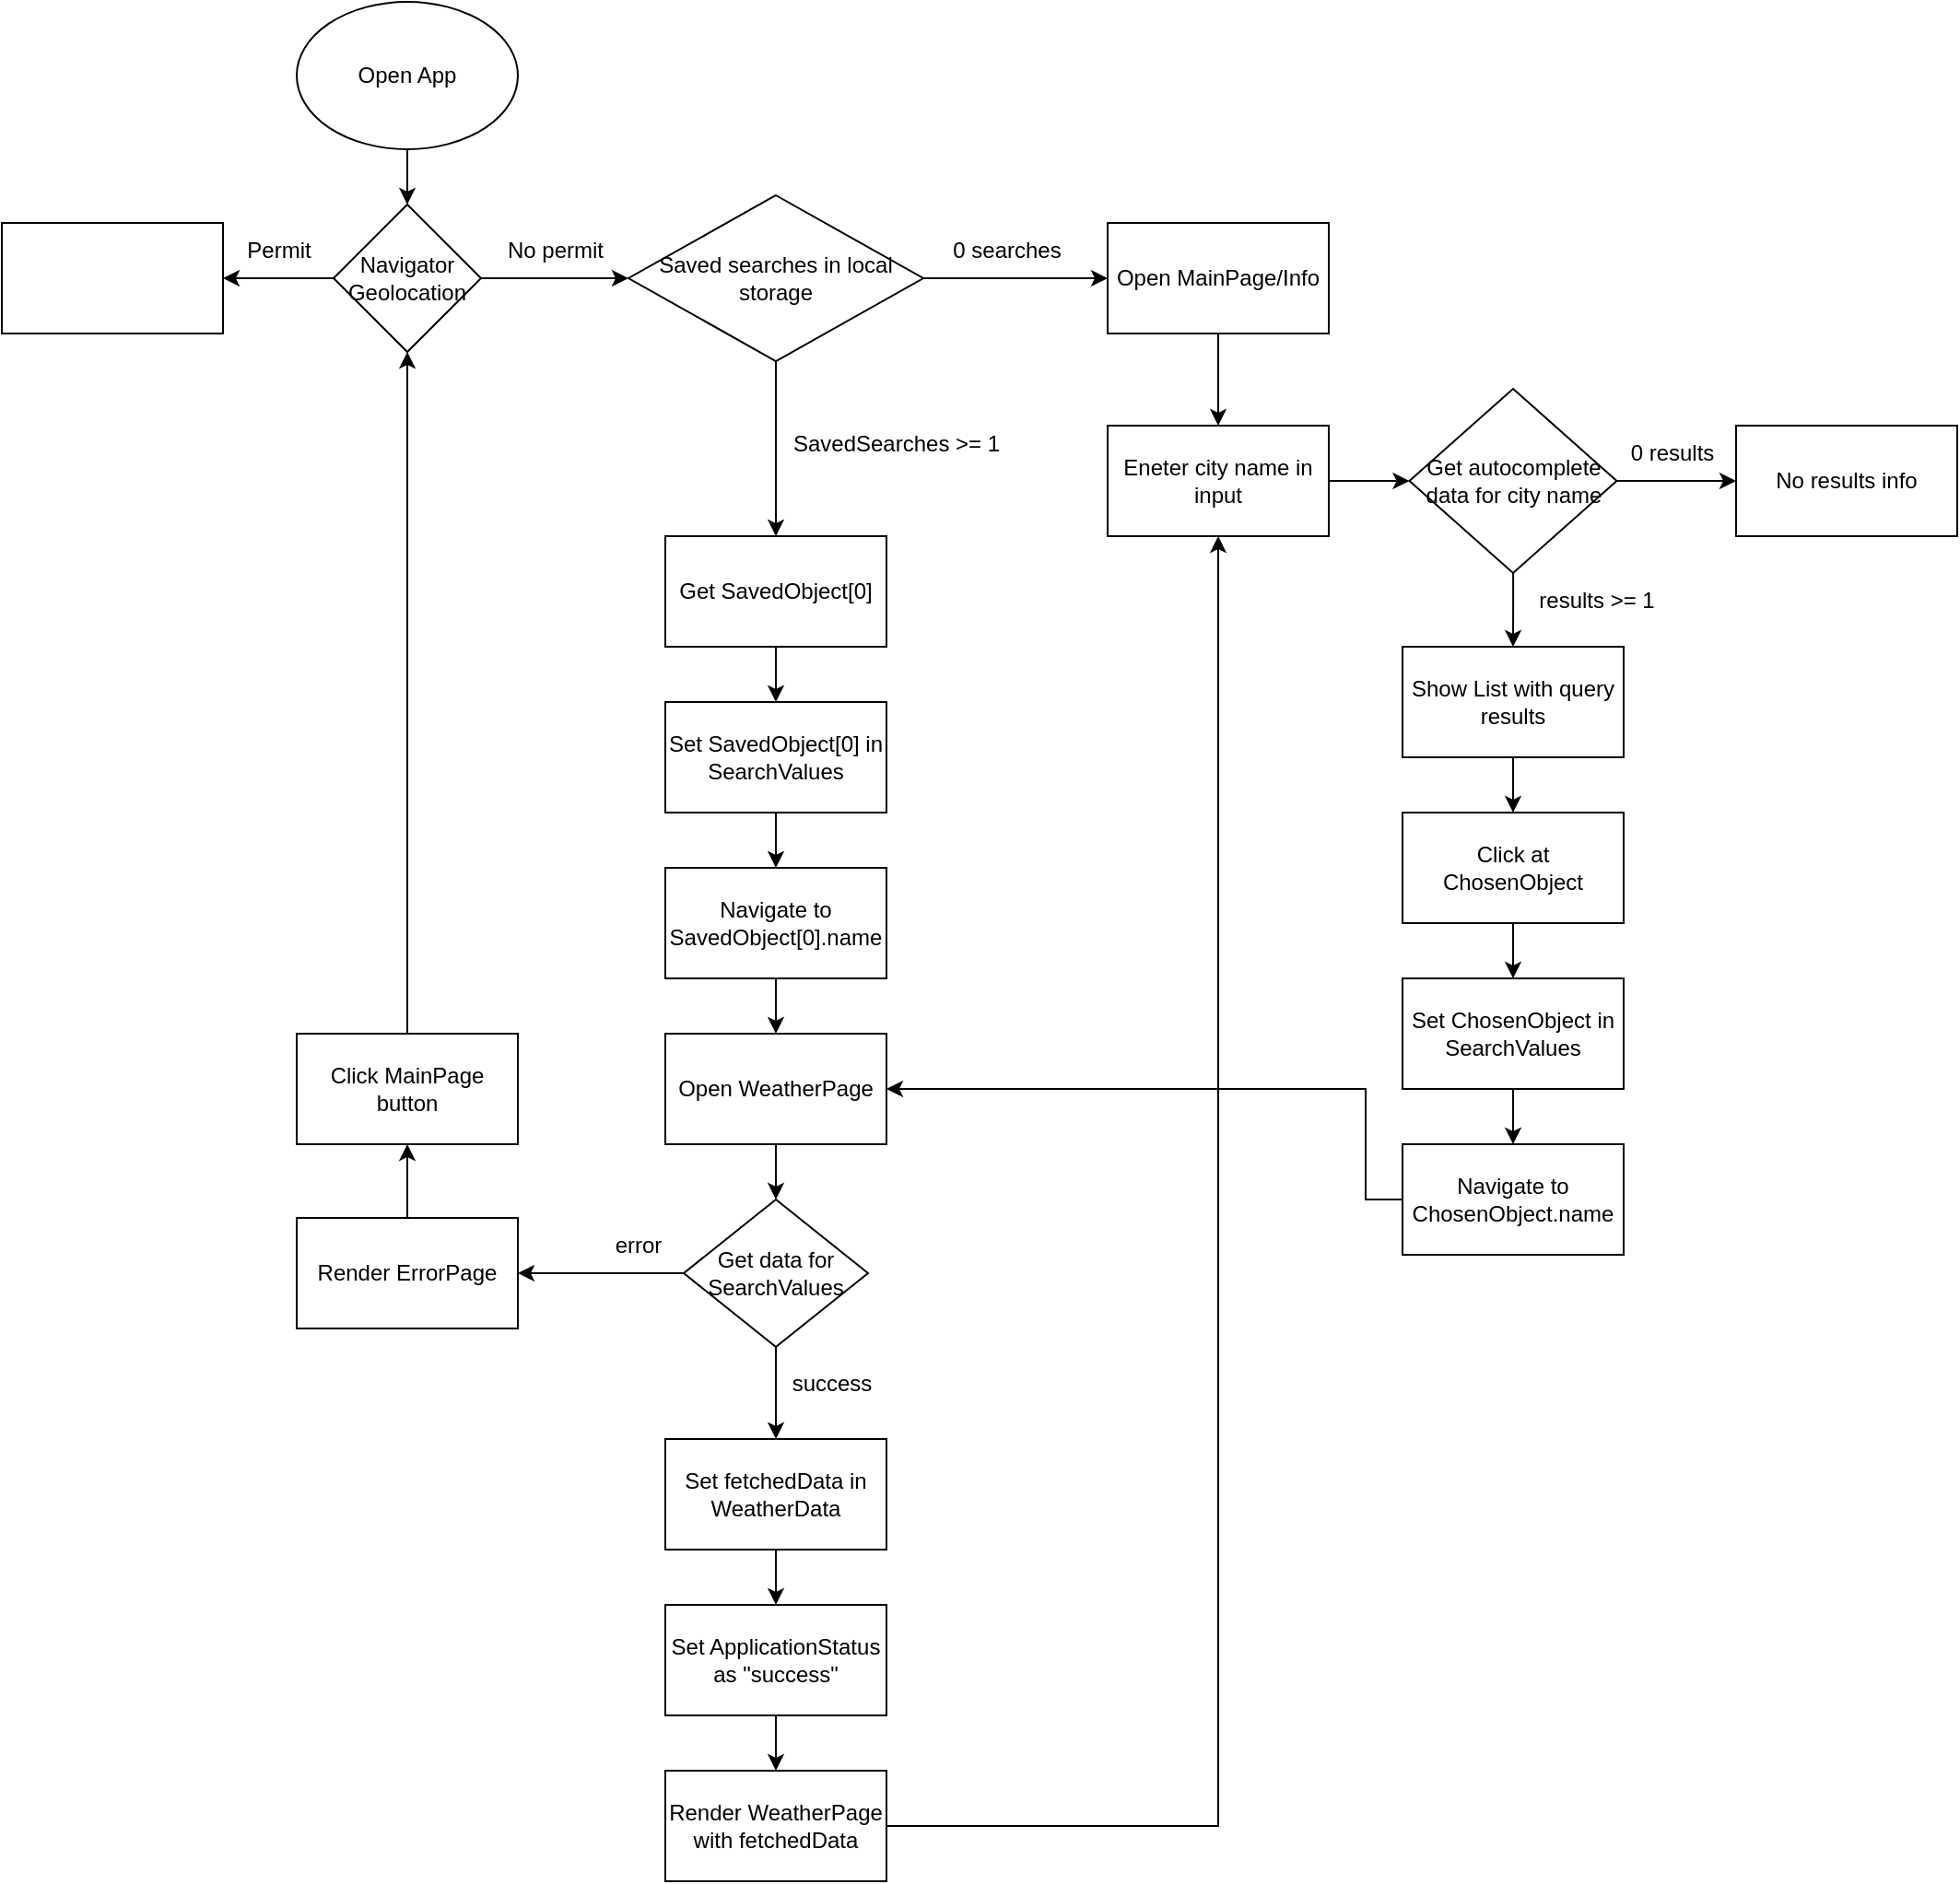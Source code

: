 <mxfile version="20.7.2" type="github">
  <diagram id="t09i1lyWzZOKw9617J_v" name="Strona-1">
    <mxGraphModel dx="1687" dy="904" grid="1" gridSize="10" guides="1" tooltips="1" connect="1" arrows="1" fold="1" page="1" pageScale="1" pageWidth="827" pageHeight="1169" math="0" shadow="0">
      <root>
        <mxCell id="0" />
        <mxCell id="1" parent="0" />
        <mxCell id="d-TcZHFdSOKXG9sZjkgB-14" value="" style="edgeStyle=orthogonalEdgeStyle;rounded=0;orthogonalLoop=1;jettySize=auto;html=1;" edge="1" parent="1" source="d-TcZHFdSOKXG9sZjkgB-10" target="d-TcZHFdSOKXG9sZjkgB-13">
          <mxGeometry relative="1" as="geometry" />
        </mxCell>
        <mxCell id="d-TcZHFdSOKXG9sZjkgB-10" value="Open App" style="ellipse;whiteSpace=wrap;html=1;" vertex="1" parent="1">
          <mxGeometry x="340" y="10" width="120" height="80" as="geometry" />
        </mxCell>
        <mxCell id="d-TcZHFdSOKXG9sZjkgB-23" value="" style="edgeStyle=orthogonalEdgeStyle;rounded=0;orthogonalLoop=1;jettySize=auto;html=1;" edge="1" parent="1" source="d-TcZHFdSOKXG9sZjkgB-13" target="d-TcZHFdSOKXG9sZjkgB-22">
          <mxGeometry relative="1" as="geometry" />
        </mxCell>
        <mxCell id="d-TcZHFdSOKXG9sZjkgB-25" value="" style="edgeStyle=orthogonalEdgeStyle;rounded=0;orthogonalLoop=1;jettySize=auto;html=1;" edge="1" parent="1" source="d-TcZHFdSOKXG9sZjkgB-13" target="d-TcZHFdSOKXG9sZjkgB-24">
          <mxGeometry relative="1" as="geometry" />
        </mxCell>
        <mxCell id="d-TcZHFdSOKXG9sZjkgB-13" value="Navigator Geolocation" style="rhombus;whiteSpace=wrap;html=1;" vertex="1" parent="1">
          <mxGeometry x="360" y="120" width="80" height="80" as="geometry" />
        </mxCell>
        <mxCell id="d-TcZHFdSOKXG9sZjkgB-17" value="No permit" style="text;html=1;align=center;verticalAlign=middle;resizable=0;points=[];autosize=1;strokeColor=none;fillColor=none;" vertex="1" parent="1">
          <mxGeometry x="440" y="130" width="80" height="30" as="geometry" />
        </mxCell>
        <mxCell id="d-TcZHFdSOKXG9sZjkgB-20" value="Permit" style="text;html=1;align=center;verticalAlign=middle;resizable=0;points=[];autosize=1;strokeColor=none;fillColor=none;" vertex="1" parent="1">
          <mxGeometry x="300" y="130" width="60" height="30" as="geometry" />
        </mxCell>
        <mxCell id="d-TcZHFdSOKXG9sZjkgB-22" value="" style="whiteSpace=wrap;html=1;" vertex="1" parent="1">
          <mxGeometry x="180" y="130" width="120" height="60" as="geometry" />
        </mxCell>
        <mxCell id="d-TcZHFdSOKXG9sZjkgB-29" value="" style="edgeStyle=orthogonalEdgeStyle;rounded=0;orthogonalLoop=1;jettySize=auto;html=1;" edge="1" parent="1" source="d-TcZHFdSOKXG9sZjkgB-24" target="d-TcZHFdSOKXG9sZjkgB-28">
          <mxGeometry relative="1" as="geometry" />
        </mxCell>
        <mxCell id="d-TcZHFdSOKXG9sZjkgB-31" value="" style="edgeStyle=orthogonalEdgeStyle;rounded=0;orthogonalLoop=1;jettySize=auto;html=1;" edge="1" parent="1" source="d-TcZHFdSOKXG9sZjkgB-24" target="d-TcZHFdSOKXG9sZjkgB-30">
          <mxGeometry relative="1" as="geometry" />
        </mxCell>
        <mxCell id="d-TcZHFdSOKXG9sZjkgB-24" value="Saved searches in local storage" style="rhombus;whiteSpace=wrap;html=1;" vertex="1" parent="1">
          <mxGeometry x="520" y="115" width="160" height="90" as="geometry" />
        </mxCell>
        <mxCell id="d-TcZHFdSOKXG9sZjkgB-52" value="" style="edgeStyle=orthogonalEdgeStyle;rounded=0;orthogonalLoop=1;jettySize=auto;html=1;" edge="1" parent="1" source="d-TcZHFdSOKXG9sZjkgB-28" target="d-TcZHFdSOKXG9sZjkgB-51">
          <mxGeometry relative="1" as="geometry" />
        </mxCell>
        <mxCell id="d-TcZHFdSOKXG9sZjkgB-28" value="Open MainPage/Info" style="whiteSpace=wrap;html=1;" vertex="1" parent="1">
          <mxGeometry x="780" y="130" width="120" height="60" as="geometry" />
        </mxCell>
        <mxCell id="d-TcZHFdSOKXG9sZjkgB-35" value="" style="edgeStyle=orthogonalEdgeStyle;rounded=0;orthogonalLoop=1;jettySize=auto;html=1;" edge="1" parent="1" source="d-TcZHFdSOKXG9sZjkgB-30" target="d-TcZHFdSOKXG9sZjkgB-34">
          <mxGeometry relative="1" as="geometry" />
        </mxCell>
        <mxCell id="d-TcZHFdSOKXG9sZjkgB-30" value="Get SavedObject[0]" style="whiteSpace=wrap;html=1;" vertex="1" parent="1">
          <mxGeometry x="540" y="300" width="120" height="60" as="geometry" />
        </mxCell>
        <mxCell id="d-TcZHFdSOKXG9sZjkgB-32" value="0 searches" style="text;html=1;align=center;verticalAlign=middle;resizable=0;points=[];autosize=1;strokeColor=none;fillColor=none;" vertex="1" parent="1">
          <mxGeometry x="685" y="130" width="80" height="30" as="geometry" />
        </mxCell>
        <mxCell id="d-TcZHFdSOKXG9sZjkgB-33" value="SavedSearches &amp;gt;= 1" style="text;html=1;align=center;verticalAlign=middle;resizable=0;points=[];autosize=1;strokeColor=none;fillColor=none;" vertex="1" parent="1">
          <mxGeometry x="595" y="235" width="140" height="30" as="geometry" />
        </mxCell>
        <mxCell id="d-TcZHFdSOKXG9sZjkgB-37" value="" style="edgeStyle=orthogonalEdgeStyle;rounded=0;orthogonalLoop=1;jettySize=auto;html=1;" edge="1" parent="1" source="d-TcZHFdSOKXG9sZjkgB-34" target="d-TcZHFdSOKXG9sZjkgB-36">
          <mxGeometry relative="1" as="geometry" />
        </mxCell>
        <mxCell id="d-TcZHFdSOKXG9sZjkgB-34" value="Set SavedObject[0] in SearchValues" style="whiteSpace=wrap;html=1;" vertex="1" parent="1">
          <mxGeometry x="540" y="390" width="120" height="60" as="geometry" />
        </mxCell>
        <mxCell id="d-TcZHFdSOKXG9sZjkgB-39" value="" style="edgeStyle=orthogonalEdgeStyle;rounded=0;orthogonalLoop=1;jettySize=auto;html=1;" edge="1" parent="1" source="d-TcZHFdSOKXG9sZjkgB-36" target="d-TcZHFdSOKXG9sZjkgB-38">
          <mxGeometry relative="1" as="geometry" />
        </mxCell>
        <mxCell id="d-TcZHFdSOKXG9sZjkgB-36" value="Navigate to SavedObject[0].name" style="whiteSpace=wrap;html=1;" vertex="1" parent="1">
          <mxGeometry x="540" y="480" width="120" height="60" as="geometry" />
        </mxCell>
        <mxCell id="d-TcZHFdSOKXG9sZjkgB-43" value="" style="edgeStyle=orthogonalEdgeStyle;rounded=0;orthogonalLoop=1;jettySize=auto;html=1;" edge="1" parent="1" source="d-TcZHFdSOKXG9sZjkgB-38" target="d-TcZHFdSOKXG9sZjkgB-42">
          <mxGeometry relative="1" as="geometry" />
        </mxCell>
        <mxCell id="d-TcZHFdSOKXG9sZjkgB-38" value="Open WeatherPage" style="whiteSpace=wrap;html=1;" vertex="1" parent="1">
          <mxGeometry x="540" y="570" width="120" height="60" as="geometry" />
        </mxCell>
        <mxCell id="d-TcZHFdSOKXG9sZjkgB-45" value="" style="edgeStyle=orthogonalEdgeStyle;rounded=0;orthogonalLoop=1;jettySize=auto;html=1;" edge="1" parent="1" source="d-TcZHFdSOKXG9sZjkgB-42" target="d-TcZHFdSOKXG9sZjkgB-44">
          <mxGeometry relative="1" as="geometry" />
        </mxCell>
        <mxCell id="d-TcZHFdSOKXG9sZjkgB-80" value="" style="edgeStyle=orthogonalEdgeStyle;rounded=0;orthogonalLoop=1;jettySize=auto;html=1;" edge="1" parent="1" source="d-TcZHFdSOKXG9sZjkgB-42" target="d-TcZHFdSOKXG9sZjkgB-75">
          <mxGeometry relative="1" as="geometry" />
        </mxCell>
        <mxCell id="d-TcZHFdSOKXG9sZjkgB-42" value="Get data for SearchValues" style="rhombus;whiteSpace=wrap;html=1;" vertex="1" parent="1">
          <mxGeometry x="550" y="660" width="100" height="80" as="geometry" />
        </mxCell>
        <mxCell id="d-TcZHFdSOKXG9sZjkgB-48" value="" style="edgeStyle=orthogonalEdgeStyle;rounded=0;orthogonalLoop=1;jettySize=auto;html=1;" edge="1" parent="1" source="d-TcZHFdSOKXG9sZjkgB-44" target="d-TcZHFdSOKXG9sZjkgB-47">
          <mxGeometry relative="1" as="geometry" />
        </mxCell>
        <mxCell id="d-TcZHFdSOKXG9sZjkgB-44" value="Set fetchedData in WeatherData" style="whiteSpace=wrap;html=1;" vertex="1" parent="1">
          <mxGeometry x="540" y="790" width="120" height="60" as="geometry" />
        </mxCell>
        <mxCell id="d-TcZHFdSOKXG9sZjkgB-46" value="success" style="text;html=1;align=center;verticalAlign=middle;resizable=0;points=[];autosize=1;strokeColor=none;fillColor=none;" vertex="1" parent="1">
          <mxGeometry x="595" y="745" width="70" height="30" as="geometry" />
        </mxCell>
        <mxCell id="d-TcZHFdSOKXG9sZjkgB-50" value="" style="edgeStyle=orthogonalEdgeStyle;rounded=0;orthogonalLoop=1;jettySize=auto;html=1;" edge="1" parent="1" source="d-TcZHFdSOKXG9sZjkgB-47" target="d-TcZHFdSOKXG9sZjkgB-49">
          <mxGeometry relative="1" as="geometry" />
        </mxCell>
        <mxCell id="d-TcZHFdSOKXG9sZjkgB-47" value="Set ApplicationStatus as &quot;success&quot;" style="whiteSpace=wrap;html=1;" vertex="1" parent="1">
          <mxGeometry x="540" y="880" width="120" height="60" as="geometry" />
        </mxCell>
        <mxCell id="d-TcZHFdSOKXG9sZjkgB-87" style="edgeStyle=orthogonalEdgeStyle;rounded=0;orthogonalLoop=1;jettySize=auto;html=1;entryX=0.5;entryY=1;entryDx=0;entryDy=0;" edge="1" parent="1" source="d-TcZHFdSOKXG9sZjkgB-49" target="d-TcZHFdSOKXG9sZjkgB-51">
          <mxGeometry relative="1" as="geometry" />
        </mxCell>
        <mxCell id="d-TcZHFdSOKXG9sZjkgB-49" value="Render WeatherPage with fetchedData" style="whiteSpace=wrap;html=1;" vertex="1" parent="1">
          <mxGeometry x="540" y="970" width="120" height="60" as="geometry" />
        </mxCell>
        <mxCell id="d-TcZHFdSOKXG9sZjkgB-56" value="" style="edgeStyle=orthogonalEdgeStyle;rounded=0;orthogonalLoop=1;jettySize=auto;html=1;" edge="1" parent="1" source="d-TcZHFdSOKXG9sZjkgB-51" target="d-TcZHFdSOKXG9sZjkgB-55">
          <mxGeometry relative="1" as="geometry" />
        </mxCell>
        <mxCell id="d-TcZHFdSOKXG9sZjkgB-51" value="Eneter city name in input" style="whiteSpace=wrap;html=1;" vertex="1" parent="1">
          <mxGeometry x="780" y="240" width="120" height="60" as="geometry" />
        </mxCell>
        <mxCell id="d-TcZHFdSOKXG9sZjkgB-60" value="" style="edgeStyle=orthogonalEdgeStyle;rounded=0;orthogonalLoop=1;jettySize=auto;html=1;" edge="1" parent="1" source="d-TcZHFdSOKXG9sZjkgB-55" target="d-TcZHFdSOKXG9sZjkgB-59">
          <mxGeometry relative="1" as="geometry" />
        </mxCell>
        <mxCell id="d-TcZHFdSOKXG9sZjkgB-63" value="" style="edgeStyle=orthogonalEdgeStyle;rounded=0;orthogonalLoop=1;jettySize=auto;html=1;" edge="1" parent="1" source="d-TcZHFdSOKXG9sZjkgB-55" target="d-TcZHFdSOKXG9sZjkgB-62">
          <mxGeometry relative="1" as="geometry" />
        </mxCell>
        <mxCell id="d-TcZHFdSOKXG9sZjkgB-55" value="Get autocomplete data for city name" style="rhombus;whiteSpace=wrap;html=1;" vertex="1" parent="1">
          <mxGeometry x="943.75" y="220" width="112.5" height="100" as="geometry" />
        </mxCell>
        <mxCell id="d-TcZHFdSOKXG9sZjkgB-59" value="No results info" style="whiteSpace=wrap;html=1;" vertex="1" parent="1">
          <mxGeometry x="1121" y="240" width="120" height="60" as="geometry" />
        </mxCell>
        <mxCell id="d-TcZHFdSOKXG9sZjkgB-61" value="0 results" style="text;html=1;align=center;verticalAlign=middle;resizable=0;points=[];autosize=1;strokeColor=none;fillColor=none;" vertex="1" parent="1">
          <mxGeometry x="1051" y="240" width="70" height="30" as="geometry" />
        </mxCell>
        <mxCell id="d-TcZHFdSOKXG9sZjkgB-66" value="" style="edgeStyle=orthogonalEdgeStyle;rounded=0;orthogonalLoop=1;jettySize=auto;html=1;" edge="1" parent="1" source="d-TcZHFdSOKXG9sZjkgB-62" target="d-TcZHFdSOKXG9sZjkgB-65">
          <mxGeometry relative="1" as="geometry" />
        </mxCell>
        <mxCell id="d-TcZHFdSOKXG9sZjkgB-62" value="Show List with query results" style="whiteSpace=wrap;html=1;" vertex="1" parent="1">
          <mxGeometry x="940" y="360" width="120" height="60" as="geometry" />
        </mxCell>
        <mxCell id="d-TcZHFdSOKXG9sZjkgB-64" value="results &amp;gt;= 1" style="text;html=1;align=center;verticalAlign=middle;resizable=0;points=[];autosize=1;strokeColor=none;fillColor=none;" vertex="1" parent="1">
          <mxGeometry x="1000" y="320" width="90" height="30" as="geometry" />
        </mxCell>
        <mxCell id="d-TcZHFdSOKXG9sZjkgB-72" value="" style="edgeStyle=orthogonalEdgeStyle;rounded=0;orthogonalLoop=1;jettySize=auto;html=1;" edge="1" parent="1" source="d-TcZHFdSOKXG9sZjkgB-65" target="d-TcZHFdSOKXG9sZjkgB-71">
          <mxGeometry relative="1" as="geometry" />
        </mxCell>
        <mxCell id="d-TcZHFdSOKXG9sZjkgB-65" value="Click at ChosenObject" style="whiteSpace=wrap;html=1;" vertex="1" parent="1">
          <mxGeometry x="940" y="450" width="120" height="60" as="geometry" />
        </mxCell>
        <mxCell id="d-TcZHFdSOKXG9sZjkgB-74" style="edgeStyle=orthogonalEdgeStyle;rounded=0;orthogonalLoop=1;jettySize=auto;html=1;entryX=1;entryY=0.5;entryDx=0;entryDy=0;" edge="1" parent="1" source="d-TcZHFdSOKXG9sZjkgB-67" target="d-TcZHFdSOKXG9sZjkgB-38">
          <mxGeometry relative="1" as="geometry">
            <Array as="points">
              <mxPoint x="920" y="660" />
              <mxPoint x="920" y="600" />
            </Array>
          </mxGeometry>
        </mxCell>
        <mxCell id="d-TcZHFdSOKXG9sZjkgB-67" value="Navigate to ChosenObject.name" style="whiteSpace=wrap;html=1;" vertex="1" parent="1">
          <mxGeometry x="940" y="630" width="120" height="60" as="geometry" />
        </mxCell>
        <mxCell id="d-TcZHFdSOKXG9sZjkgB-73" value="" style="edgeStyle=orthogonalEdgeStyle;rounded=0;orthogonalLoop=1;jettySize=auto;html=1;" edge="1" parent="1" source="d-TcZHFdSOKXG9sZjkgB-71" target="d-TcZHFdSOKXG9sZjkgB-67">
          <mxGeometry relative="1" as="geometry" />
        </mxCell>
        <mxCell id="d-TcZHFdSOKXG9sZjkgB-71" value="Set ChosenObject in SearchValues" style="whiteSpace=wrap;html=1;" vertex="1" parent="1">
          <mxGeometry x="940" y="540" width="120" height="60" as="geometry" />
        </mxCell>
        <mxCell id="d-TcZHFdSOKXG9sZjkgB-83" value="" style="edgeStyle=orthogonalEdgeStyle;rounded=0;orthogonalLoop=1;jettySize=auto;html=1;" edge="1" parent="1" source="d-TcZHFdSOKXG9sZjkgB-75" target="d-TcZHFdSOKXG9sZjkgB-82">
          <mxGeometry relative="1" as="geometry" />
        </mxCell>
        <mxCell id="d-TcZHFdSOKXG9sZjkgB-75" value="Render ErrorPage" style="whiteSpace=wrap;html=1;" vertex="1" parent="1">
          <mxGeometry x="340" y="670" width="120" height="60" as="geometry" />
        </mxCell>
        <mxCell id="d-TcZHFdSOKXG9sZjkgB-81" value="error" style="text;html=1;align=center;verticalAlign=middle;resizable=0;points=[];autosize=1;strokeColor=none;fillColor=none;" vertex="1" parent="1">
          <mxGeometry x="500" y="670" width="50" height="30" as="geometry" />
        </mxCell>
        <mxCell id="d-TcZHFdSOKXG9sZjkgB-84" style="edgeStyle=orthogonalEdgeStyle;rounded=0;orthogonalLoop=1;jettySize=auto;html=1;entryX=0.5;entryY=1;entryDx=0;entryDy=0;" edge="1" parent="1" source="d-TcZHFdSOKXG9sZjkgB-82" target="d-TcZHFdSOKXG9sZjkgB-13">
          <mxGeometry relative="1" as="geometry" />
        </mxCell>
        <mxCell id="d-TcZHFdSOKXG9sZjkgB-82" value="Click MainPage button" style="whiteSpace=wrap;html=1;" vertex="1" parent="1">
          <mxGeometry x="340" y="570" width="120" height="60" as="geometry" />
        </mxCell>
      </root>
    </mxGraphModel>
  </diagram>
</mxfile>
